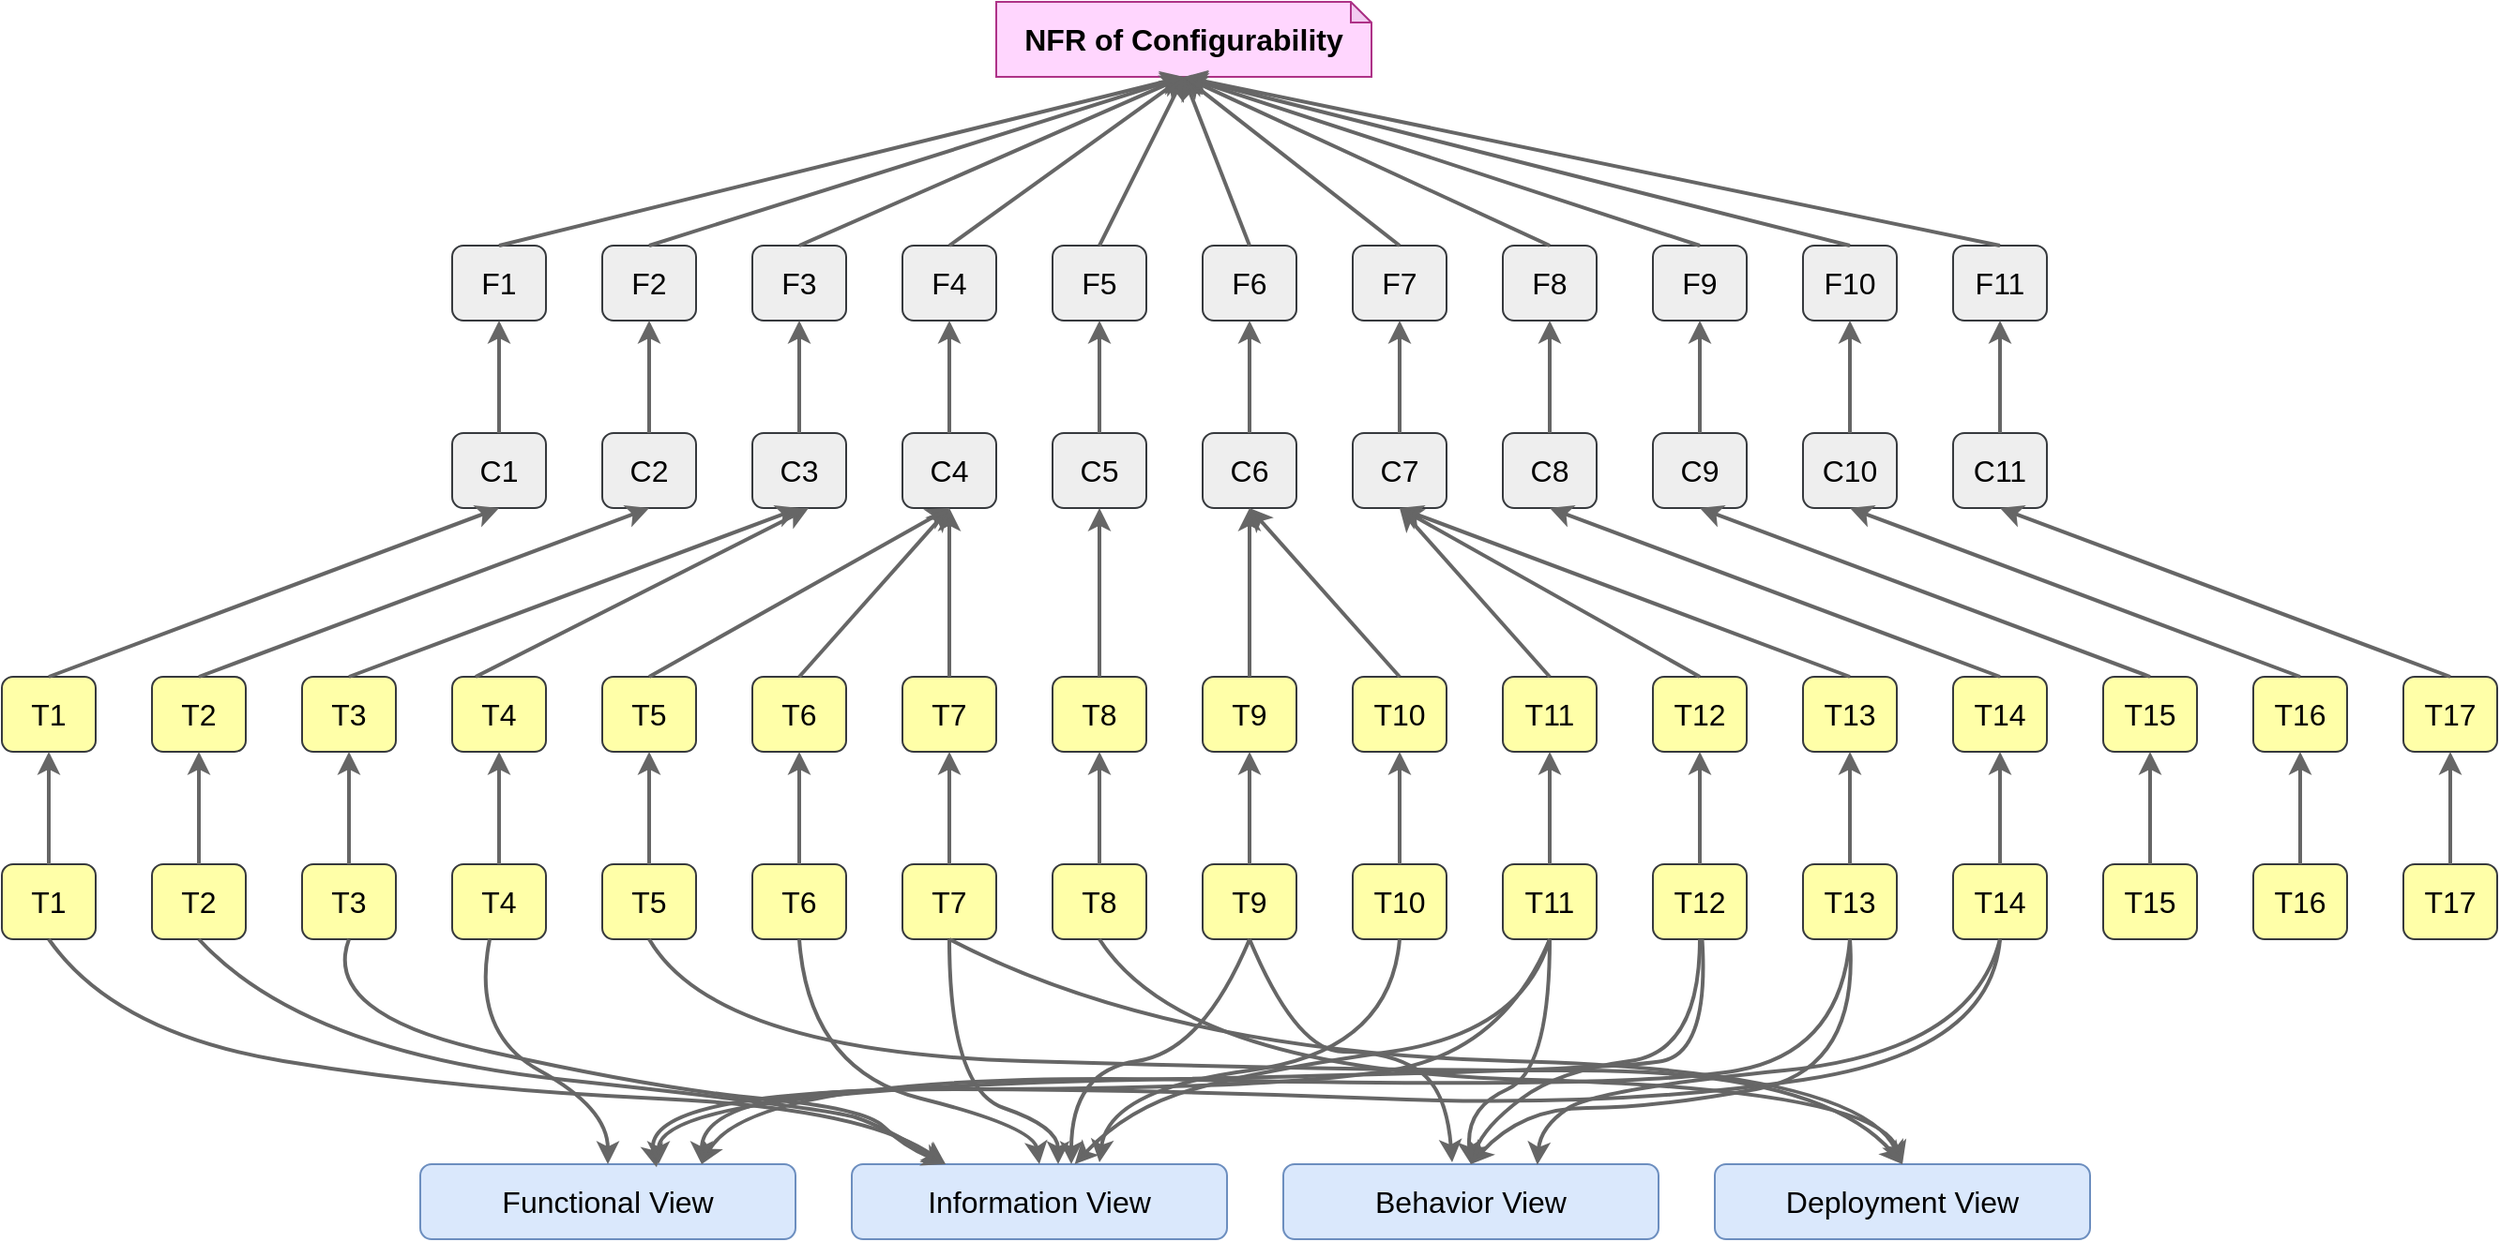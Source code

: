 <mxfile version="21.2.3" type="github">
  <diagram name="페이지-1" id="qCDUbg22PX8j7UsJf7zN">
    <mxGraphModel dx="2515" dy="730" grid="1" gridSize="10" guides="1" tooltips="1" connect="1" arrows="1" fold="1" page="1" pageScale="1" pageWidth="827" pageHeight="1169" math="0" shadow="0">
      <root>
        <mxCell id="0" />
        <mxCell id="1" parent="0" />
        <mxCell id="PgONTNGa4zTvGpCb7QzQ-1" value="&lt;b style=&quot;font-size: 16px;&quot;&gt;NFR of Configurability&lt;/b&gt;" style="shape=note;whiteSpace=wrap;html=1;backgroundOutline=1;darkOpacity=0.05;size=11;fontSize=16;fillColor=#ffd6fe;strokeColor=#ae3287;" vertex="1" parent="1">
          <mxGeometry x="210" y="170" width="200" height="40" as="geometry" />
        </mxCell>
        <mxCell id="PgONTNGa4zTvGpCb7QzQ-2" value="&lt;font style=&quot;font-size: 16px;&quot;&gt;F1&lt;/font&gt;" style="rounded=1;whiteSpace=wrap;html=1;fillColor=#eeeeee;strokeColor=#36393d;" vertex="1" parent="1">
          <mxGeometry x="-80" y="300" width="50" height="40" as="geometry" />
        </mxCell>
        <mxCell id="PgONTNGa4zTvGpCb7QzQ-3" value="&lt;font style=&quot;font-size: 16px;&quot;&gt;F2&lt;/font&gt;" style="rounded=1;whiteSpace=wrap;html=1;fillColor=#eeeeee;strokeColor=#36393d;" vertex="1" parent="1">
          <mxGeometry y="300" width="50" height="40" as="geometry" />
        </mxCell>
        <mxCell id="PgONTNGa4zTvGpCb7QzQ-4" value="&lt;font style=&quot;font-size: 16px;&quot;&gt;F3&lt;/font&gt;" style="rounded=1;whiteSpace=wrap;html=1;fillColor=#eeeeee;strokeColor=#36393d;" vertex="1" parent="1">
          <mxGeometry x="80" y="300" width="50" height="40" as="geometry" />
        </mxCell>
        <mxCell id="PgONTNGa4zTvGpCb7QzQ-5" value="&lt;font style=&quot;font-size: 16px;&quot;&gt;F4&lt;/font&gt;" style="rounded=1;whiteSpace=wrap;html=1;fillColor=#eeeeee;strokeColor=#36393d;" vertex="1" parent="1">
          <mxGeometry x="160" y="300" width="50" height="40" as="geometry" />
        </mxCell>
        <mxCell id="PgONTNGa4zTvGpCb7QzQ-6" value="&lt;font style=&quot;font-size: 16px;&quot;&gt;F5&lt;/font&gt;" style="rounded=1;whiteSpace=wrap;html=1;fillColor=#eeeeee;strokeColor=#36393d;" vertex="1" parent="1">
          <mxGeometry x="240" y="300" width="50" height="40" as="geometry" />
        </mxCell>
        <mxCell id="PgONTNGa4zTvGpCb7QzQ-7" value="&lt;font style=&quot;font-size: 16px;&quot;&gt;F6&lt;/font&gt;" style="rounded=1;whiteSpace=wrap;html=1;fillColor=#eeeeee;strokeColor=#36393d;" vertex="1" parent="1">
          <mxGeometry x="320" y="300" width="50" height="40" as="geometry" />
        </mxCell>
        <mxCell id="PgONTNGa4zTvGpCb7QzQ-8" value="&lt;font style=&quot;font-size: 16px;&quot;&gt;F7&lt;/font&gt;" style="rounded=1;whiteSpace=wrap;html=1;fillColor=#eeeeee;strokeColor=#36393d;" vertex="1" parent="1">
          <mxGeometry x="400" y="300" width="50" height="40" as="geometry" />
        </mxCell>
        <mxCell id="PgONTNGa4zTvGpCb7QzQ-9" value="&lt;font style=&quot;font-size: 16px;&quot;&gt;F8&lt;/font&gt;" style="rounded=1;whiteSpace=wrap;html=1;fillColor=#eeeeee;strokeColor=#36393d;" vertex="1" parent="1">
          <mxGeometry x="480" y="300" width="50" height="40" as="geometry" />
        </mxCell>
        <mxCell id="PgONTNGa4zTvGpCb7QzQ-10" value="&lt;font style=&quot;font-size: 16px;&quot;&gt;F9&lt;/font&gt;" style="rounded=1;whiteSpace=wrap;html=1;fillColor=#eeeeee;strokeColor=#36393d;" vertex="1" parent="1">
          <mxGeometry x="560" y="300" width="50" height="40" as="geometry" />
        </mxCell>
        <mxCell id="PgONTNGa4zTvGpCb7QzQ-11" value="&lt;font style=&quot;font-size: 16px;&quot;&gt;F10&lt;/font&gt;" style="rounded=1;whiteSpace=wrap;html=1;fillColor=#eeeeee;strokeColor=#36393d;" vertex="1" parent="1">
          <mxGeometry x="640" y="300" width="50" height="40" as="geometry" />
        </mxCell>
        <mxCell id="PgONTNGa4zTvGpCb7QzQ-12" value="&lt;font style=&quot;font-size: 16px;&quot;&gt;F11&lt;/font&gt;" style="rounded=1;whiteSpace=wrap;html=1;fillColor=#eeeeee;strokeColor=#36393d;" vertex="1" parent="1">
          <mxGeometry x="720" y="300" width="50" height="40" as="geometry" />
        </mxCell>
        <mxCell id="PgONTNGa4zTvGpCb7QzQ-13" value="&lt;font style=&quot;font-size: 16px;&quot;&gt;C1&lt;/font&gt;" style="rounded=1;whiteSpace=wrap;html=1;fillColor=#eeeeee;strokeColor=#36393d;" vertex="1" parent="1">
          <mxGeometry x="-80" y="400" width="50" height="40" as="geometry" />
        </mxCell>
        <mxCell id="PgONTNGa4zTvGpCb7QzQ-14" value="&lt;font style=&quot;font-size: 16px;&quot;&gt;C2&lt;/font&gt;" style="rounded=1;whiteSpace=wrap;html=1;fillColor=#eeeeee;strokeColor=#36393d;" vertex="1" parent="1">
          <mxGeometry y="400" width="50" height="40" as="geometry" />
        </mxCell>
        <mxCell id="PgONTNGa4zTvGpCb7QzQ-15" value="&lt;font style=&quot;font-size: 16px;&quot;&gt;C3&lt;/font&gt;" style="rounded=1;whiteSpace=wrap;html=1;fillColor=#eeeeee;strokeColor=#36393d;" vertex="1" parent="1">
          <mxGeometry x="80" y="400" width="50" height="40" as="geometry" />
        </mxCell>
        <mxCell id="PgONTNGa4zTvGpCb7QzQ-16" value="&lt;font style=&quot;font-size: 16px;&quot;&gt;C4&lt;/font&gt;" style="rounded=1;whiteSpace=wrap;html=1;fillColor=#eeeeee;strokeColor=#36393d;" vertex="1" parent="1">
          <mxGeometry x="160" y="400" width="50" height="40" as="geometry" />
        </mxCell>
        <mxCell id="PgONTNGa4zTvGpCb7QzQ-17" value="&lt;font style=&quot;font-size: 16px;&quot;&gt;C5&lt;/font&gt;" style="rounded=1;whiteSpace=wrap;html=1;fillColor=#eeeeee;strokeColor=#36393d;" vertex="1" parent="1">
          <mxGeometry x="240" y="400" width="50" height="40" as="geometry" />
        </mxCell>
        <mxCell id="PgONTNGa4zTvGpCb7QzQ-18" value="&lt;font style=&quot;font-size: 16px;&quot;&gt;C6&lt;/font&gt;" style="rounded=1;whiteSpace=wrap;html=1;fillColor=#eeeeee;strokeColor=#36393d;" vertex="1" parent="1">
          <mxGeometry x="320" y="400" width="50" height="40" as="geometry" />
        </mxCell>
        <mxCell id="PgONTNGa4zTvGpCb7QzQ-19" value="&lt;font style=&quot;font-size: 16px;&quot;&gt;C7&lt;/font&gt;" style="rounded=1;whiteSpace=wrap;html=1;fillColor=#eeeeee;strokeColor=#36393d;" vertex="1" parent="1">
          <mxGeometry x="400" y="400" width="50" height="40" as="geometry" />
        </mxCell>
        <mxCell id="PgONTNGa4zTvGpCb7QzQ-20" value="&lt;font style=&quot;font-size: 16px;&quot;&gt;C8&lt;/font&gt;" style="rounded=1;whiteSpace=wrap;html=1;fillColor=#eeeeee;strokeColor=#36393d;" vertex="1" parent="1">
          <mxGeometry x="480" y="400" width="50" height="40" as="geometry" />
        </mxCell>
        <mxCell id="PgONTNGa4zTvGpCb7QzQ-21" value="&lt;font style=&quot;font-size: 16px;&quot;&gt;C9&lt;/font&gt;" style="rounded=1;whiteSpace=wrap;html=1;fillColor=#eeeeee;strokeColor=#36393d;" vertex="1" parent="1">
          <mxGeometry x="560" y="400" width="50" height="40" as="geometry" />
        </mxCell>
        <mxCell id="PgONTNGa4zTvGpCb7QzQ-22" value="&lt;font style=&quot;font-size: 16px;&quot;&gt;C10&lt;/font&gt;" style="rounded=1;whiteSpace=wrap;html=1;fillColor=#eeeeee;strokeColor=#36393d;" vertex="1" parent="1">
          <mxGeometry x="640" y="400" width="50" height="40" as="geometry" />
        </mxCell>
        <mxCell id="PgONTNGa4zTvGpCb7QzQ-23" value="&lt;font style=&quot;font-size: 16px;&quot;&gt;C11&lt;/font&gt;" style="rounded=1;whiteSpace=wrap;html=1;fillColor=#eeeeee;strokeColor=#36393d;" vertex="1" parent="1">
          <mxGeometry x="720" y="400" width="50" height="40" as="geometry" />
        </mxCell>
        <mxCell id="PgONTNGa4zTvGpCb7QzQ-24" value="&lt;font style=&quot;font-size: 16px;&quot;&gt;T1&lt;/font&gt;" style="rounded=1;whiteSpace=wrap;html=1;fillColor=#ffffa8;strokeColor=#36393d;" vertex="1" parent="1">
          <mxGeometry x="-320" y="530" width="50" height="40" as="geometry" />
        </mxCell>
        <mxCell id="PgONTNGa4zTvGpCb7QzQ-25" value="&lt;font style=&quot;font-size: 16px;&quot;&gt;T2&lt;/font&gt;" style="rounded=1;whiteSpace=wrap;html=1;fillColor=#ffffa8;strokeColor=#36393d;" vertex="1" parent="1">
          <mxGeometry x="-240" y="530" width="50" height="40" as="geometry" />
        </mxCell>
        <mxCell id="PgONTNGa4zTvGpCb7QzQ-26" value="&lt;font style=&quot;font-size: 16px;&quot;&gt;T3&lt;/font&gt;" style="rounded=1;whiteSpace=wrap;html=1;fillColor=#ffffa8;strokeColor=#36393d;" vertex="1" parent="1">
          <mxGeometry x="-160" y="530" width="50" height="40" as="geometry" />
        </mxCell>
        <mxCell id="PgONTNGa4zTvGpCb7QzQ-27" value="&lt;font style=&quot;font-size: 16px;&quot;&gt;T4&lt;/font&gt;" style="rounded=1;whiteSpace=wrap;html=1;fillColor=#ffffa8;strokeColor=#36393d;" vertex="1" parent="1">
          <mxGeometry x="-80" y="530" width="50" height="40" as="geometry" />
        </mxCell>
        <mxCell id="PgONTNGa4zTvGpCb7QzQ-28" value="&lt;font style=&quot;font-size: 16px;&quot;&gt;T5&lt;/font&gt;" style="rounded=1;whiteSpace=wrap;html=1;fillColor=#ffffa8;strokeColor=#36393d;" vertex="1" parent="1">
          <mxGeometry y="530" width="50" height="40" as="geometry" />
        </mxCell>
        <mxCell id="PgONTNGa4zTvGpCb7QzQ-29" value="&lt;font style=&quot;font-size: 16px;&quot;&gt;T6&lt;/font&gt;" style="rounded=1;whiteSpace=wrap;html=1;fillColor=#ffffa8;strokeColor=#36393d;" vertex="1" parent="1">
          <mxGeometry x="80" y="530" width="50" height="40" as="geometry" />
        </mxCell>
        <mxCell id="PgONTNGa4zTvGpCb7QzQ-30" value="&lt;font style=&quot;font-size: 16px;&quot;&gt;T7&lt;/font&gt;" style="rounded=1;whiteSpace=wrap;html=1;fillColor=#ffffa8;strokeColor=#36393d;" vertex="1" parent="1">
          <mxGeometry x="160" y="530" width="50" height="40" as="geometry" />
        </mxCell>
        <mxCell id="PgONTNGa4zTvGpCb7QzQ-31" value="&lt;font style=&quot;font-size: 16px;&quot;&gt;T8&lt;/font&gt;" style="rounded=1;whiteSpace=wrap;html=1;fillColor=#ffffa8;strokeColor=#36393d;" vertex="1" parent="1">
          <mxGeometry x="240" y="530" width="50" height="40" as="geometry" />
        </mxCell>
        <mxCell id="PgONTNGa4zTvGpCb7QzQ-32" value="&lt;font style=&quot;font-size: 16px;&quot;&gt;T9&lt;/font&gt;" style="rounded=1;whiteSpace=wrap;html=1;fillColor=#ffffa8;strokeColor=#36393d;" vertex="1" parent="1">
          <mxGeometry x="320" y="530" width="50" height="40" as="geometry" />
        </mxCell>
        <mxCell id="PgONTNGa4zTvGpCb7QzQ-33" value="&lt;font style=&quot;font-size: 16px;&quot;&gt;T10&lt;/font&gt;" style="rounded=1;whiteSpace=wrap;html=1;fillColor=#ffffa8;strokeColor=#36393d;" vertex="1" parent="1">
          <mxGeometry x="400" y="530" width="50" height="40" as="geometry" />
        </mxCell>
        <mxCell id="PgONTNGa4zTvGpCb7QzQ-34" value="&lt;font style=&quot;font-size: 16px;&quot;&gt;T11&lt;/font&gt;" style="rounded=1;whiteSpace=wrap;html=1;fillColor=#ffffa8;strokeColor=#36393d;" vertex="1" parent="1">
          <mxGeometry x="480" y="530" width="50" height="40" as="geometry" />
        </mxCell>
        <mxCell id="PgONTNGa4zTvGpCb7QzQ-46" value="&lt;font style=&quot;font-size: 16px;&quot;&gt;T12&lt;/font&gt;" style="rounded=1;whiteSpace=wrap;html=1;fillColor=#ffffa8;strokeColor=#36393d;" vertex="1" parent="1">
          <mxGeometry x="560" y="530" width="50" height="40" as="geometry" />
        </mxCell>
        <mxCell id="PgONTNGa4zTvGpCb7QzQ-47" value="&lt;font style=&quot;font-size: 16px;&quot;&gt;T13&lt;/font&gt;" style="rounded=1;whiteSpace=wrap;html=1;fillColor=#ffffa8;strokeColor=#36393d;" vertex="1" parent="1">
          <mxGeometry x="640" y="530" width="50" height="40" as="geometry" />
        </mxCell>
        <mxCell id="PgONTNGa4zTvGpCb7QzQ-48" value="&lt;font style=&quot;font-size: 16px;&quot;&gt;T14&lt;/font&gt;" style="rounded=1;whiteSpace=wrap;html=1;fillColor=#ffffa8;strokeColor=#36393d;" vertex="1" parent="1">
          <mxGeometry x="720" y="530" width="50" height="40" as="geometry" />
        </mxCell>
        <mxCell id="PgONTNGa4zTvGpCb7QzQ-49" value="&lt;font style=&quot;font-size: 16px;&quot;&gt;T15&lt;/font&gt;" style="rounded=1;whiteSpace=wrap;html=1;fillColor=#ffffa8;strokeColor=#36393d;" vertex="1" parent="1">
          <mxGeometry x="800" y="530" width="50" height="40" as="geometry" />
        </mxCell>
        <mxCell id="PgONTNGa4zTvGpCb7QzQ-50" value="&lt;font style=&quot;font-size: 16px;&quot;&gt;T16&lt;/font&gt;" style="rounded=1;whiteSpace=wrap;html=1;fillColor=#ffffa8;strokeColor=#36393d;" vertex="1" parent="1">
          <mxGeometry x="880" y="530" width="50" height="40" as="geometry" />
        </mxCell>
        <mxCell id="PgONTNGa4zTvGpCb7QzQ-51" value="&lt;font style=&quot;font-size: 16px;&quot;&gt;T17&lt;/font&gt;" style="rounded=1;whiteSpace=wrap;html=1;fillColor=#ffffa8;strokeColor=#36393d;" vertex="1" parent="1">
          <mxGeometry x="960" y="530" width="50" height="40" as="geometry" />
        </mxCell>
        <mxCell id="PgONTNGa4zTvGpCb7QzQ-52" value="&lt;font style=&quot;font-size: 16px;&quot;&gt;T1&lt;/font&gt;" style="rounded=1;whiteSpace=wrap;html=1;fillColor=#ffffa8;strokeColor=#36393d;" vertex="1" parent="1">
          <mxGeometry x="-320" y="630" width="50" height="40" as="geometry" />
        </mxCell>
        <mxCell id="PgONTNGa4zTvGpCb7QzQ-53" value="&lt;font style=&quot;font-size: 16px;&quot;&gt;T2&lt;/font&gt;" style="rounded=1;whiteSpace=wrap;html=1;fillColor=#ffffa8;strokeColor=#36393d;" vertex="1" parent="1">
          <mxGeometry x="-240" y="630" width="50" height="40" as="geometry" />
        </mxCell>
        <mxCell id="PgONTNGa4zTvGpCb7QzQ-54" value="&lt;font style=&quot;font-size: 16px;&quot;&gt;T3&lt;/font&gt;" style="rounded=1;whiteSpace=wrap;html=1;fillColor=#ffffa8;strokeColor=#36393d;" vertex="1" parent="1">
          <mxGeometry x="-160" y="630" width="50" height="40" as="geometry" />
        </mxCell>
        <mxCell id="PgONTNGa4zTvGpCb7QzQ-55" value="&lt;font style=&quot;font-size: 16px;&quot;&gt;T4&lt;/font&gt;" style="rounded=1;whiteSpace=wrap;html=1;fillColor=#ffffa8;strokeColor=#36393d;" vertex="1" parent="1">
          <mxGeometry x="-80" y="630" width="50" height="40" as="geometry" />
        </mxCell>
        <mxCell id="PgONTNGa4zTvGpCb7QzQ-56" value="&lt;font style=&quot;font-size: 16px;&quot;&gt;T5&lt;/font&gt;" style="rounded=1;whiteSpace=wrap;html=1;fillColor=#ffffa8;strokeColor=#36393d;" vertex="1" parent="1">
          <mxGeometry y="630" width="50" height="40" as="geometry" />
        </mxCell>
        <mxCell id="PgONTNGa4zTvGpCb7QzQ-57" value="&lt;font style=&quot;font-size: 16px;&quot;&gt;T6&lt;/font&gt;" style="rounded=1;whiteSpace=wrap;html=1;fillColor=#ffffa8;strokeColor=#36393d;" vertex="1" parent="1">
          <mxGeometry x="80" y="630" width="50" height="40" as="geometry" />
        </mxCell>
        <mxCell id="PgONTNGa4zTvGpCb7QzQ-58" value="&lt;font style=&quot;font-size: 16px;&quot;&gt;T7&lt;/font&gt;" style="rounded=1;whiteSpace=wrap;html=1;fillColor=#ffffa8;strokeColor=#36393d;" vertex="1" parent="1">
          <mxGeometry x="160" y="630" width="50" height="40" as="geometry" />
        </mxCell>
        <mxCell id="PgONTNGa4zTvGpCb7QzQ-59" value="&lt;font style=&quot;font-size: 16px;&quot;&gt;T8&lt;/font&gt;" style="rounded=1;whiteSpace=wrap;html=1;fillColor=#ffffa8;strokeColor=#36393d;" vertex="1" parent="1">
          <mxGeometry x="240" y="630" width="50" height="40" as="geometry" />
        </mxCell>
        <mxCell id="PgONTNGa4zTvGpCb7QzQ-60" value="&lt;font style=&quot;font-size: 16px;&quot;&gt;T9&lt;/font&gt;" style="rounded=1;whiteSpace=wrap;html=1;fillColor=#ffffa8;strokeColor=#36393d;" vertex="1" parent="1">
          <mxGeometry x="320" y="630" width="50" height="40" as="geometry" />
        </mxCell>
        <mxCell id="PgONTNGa4zTvGpCb7QzQ-61" value="&lt;font style=&quot;font-size: 16px;&quot;&gt;T10&lt;/font&gt;" style="rounded=1;whiteSpace=wrap;html=1;fillColor=#ffffa8;strokeColor=#36393d;" vertex="1" parent="1">
          <mxGeometry x="400" y="630" width="50" height="40" as="geometry" />
        </mxCell>
        <mxCell id="PgONTNGa4zTvGpCb7QzQ-62" value="&lt;font style=&quot;font-size: 16px;&quot;&gt;T11&lt;/font&gt;" style="rounded=1;whiteSpace=wrap;html=1;fillColor=#ffffa8;strokeColor=#36393d;" vertex="1" parent="1">
          <mxGeometry x="480" y="630" width="50" height="40" as="geometry" />
        </mxCell>
        <mxCell id="PgONTNGa4zTvGpCb7QzQ-63" value="&lt;font style=&quot;font-size: 16px;&quot;&gt;T12&lt;/font&gt;" style="rounded=1;whiteSpace=wrap;html=1;fillColor=#ffffa8;strokeColor=#36393d;" vertex="1" parent="1">
          <mxGeometry x="560" y="630" width="50" height="40" as="geometry" />
        </mxCell>
        <mxCell id="PgONTNGa4zTvGpCb7QzQ-64" value="&lt;font style=&quot;font-size: 16px;&quot;&gt;T13&lt;/font&gt;" style="rounded=1;whiteSpace=wrap;html=1;fillColor=#ffffa8;strokeColor=#36393d;" vertex="1" parent="1">
          <mxGeometry x="640" y="630" width="50" height="40" as="geometry" />
        </mxCell>
        <mxCell id="PgONTNGa4zTvGpCb7QzQ-65" value="&lt;font style=&quot;font-size: 16px;&quot;&gt;T14&lt;/font&gt;" style="rounded=1;whiteSpace=wrap;html=1;fillColor=#ffffa8;strokeColor=#36393d;" vertex="1" parent="1">
          <mxGeometry x="720" y="630" width="50" height="40" as="geometry" />
        </mxCell>
        <mxCell id="PgONTNGa4zTvGpCb7QzQ-66" value="&lt;font style=&quot;font-size: 16px;&quot;&gt;T15&lt;/font&gt;" style="rounded=1;whiteSpace=wrap;html=1;fillColor=#ffffa8;strokeColor=#36393d;" vertex="1" parent="1">
          <mxGeometry x="800" y="630" width="50" height="40" as="geometry" />
        </mxCell>
        <mxCell id="PgONTNGa4zTvGpCb7QzQ-67" value="&lt;font style=&quot;font-size: 16px;&quot;&gt;T16&lt;/font&gt;" style="rounded=1;whiteSpace=wrap;html=1;fillColor=#ffffa8;strokeColor=#36393d;" vertex="1" parent="1">
          <mxGeometry x="880" y="630" width="50" height="40" as="geometry" />
        </mxCell>
        <mxCell id="PgONTNGa4zTvGpCb7QzQ-68" value="&lt;font style=&quot;font-size: 16px;&quot;&gt;T17&lt;/font&gt;" style="rounded=1;whiteSpace=wrap;html=1;fillColor=#ffffa8;strokeColor=#36393d;" vertex="1" parent="1">
          <mxGeometry x="960" y="630" width="50" height="40" as="geometry" />
        </mxCell>
        <mxCell id="PgONTNGa4zTvGpCb7QzQ-69" value="&lt;span style=&quot;font-size: 16px;&quot;&gt;Functional View&lt;/span&gt;" style="rounded=1;whiteSpace=wrap;html=1;fillColor=#dae8fc;strokeColor=#6c8ebf;" vertex="1" parent="1">
          <mxGeometry x="-97" y="790" width="200" height="40" as="geometry" />
        </mxCell>
        <mxCell id="PgONTNGa4zTvGpCb7QzQ-70" value="&lt;span style=&quot;font-size: 16px;&quot;&gt;Information View&lt;/span&gt;" style="rounded=1;whiteSpace=wrap;html=1;fillColor=#dae8fc;strokeColor=#6c8ebf;" vertex="1" parent="1">
          <mxGeometry x="133" y="790" width="200" height="40" as="geometry" />
        </mxCell>
        <mxCell id="PgONTNGa4zTvGpCb7QzQ-71" value="&lt;span style=&quot;font-size: 16px;&quot;&gt;Behavior View&lt;/span&gt;" style="rounded=1;whiteSpace=wrap;html=1;fillColor=#dae8fc;strokeColor=#6c8ebf;" vertex="1" parent="1">
          <mxGeometry x="363" y="790" width="200" height="40" as="geometry" />
        </mxCell>
        <mxCell id="PgONTNGa4zTvGpCb7QzQ-72" value="&lt;span style=&quot;font-size: 16px;&quot;&gt;Deployment View&lt;/span&gt;" style="rounded=1;whiteSpace=wrap;html=1;fillColor=#dae8fc;strokeColor=#6c8ebf;" vertex="1" parent="1">
          <mxGeometry x="593" y="790" width="200" height="40" as="geometry" />
        </mxCell>
        <mxCell id="PgONTNGa4zTvGpCb7QzQ-74" value="" style="curved=1;endArrow=classic;html=1;rounded=0;exitX=0.5;exitY=1;exitDx=0;exitDy=0;entryX=0.25;entryY=0;entryDx=0;entryDy=0;fillColor=#f5f5f5;strokeColor=#666666;strokeWidth=2;" edge="1" parent="1" source="PgONTNGa4zTvGpCb7QzQ-52" target="PgONTNGa4zTvGpCb7QzQ-70">
          <mxGeometry width="50" height="50" relative="1" as="geometry">
            <mxPoint x="340" y="570" as="sourcePoint" />
            <mxPoint x="390" y="520" as="targetPoint" />
            <Array as="points">
              <mxPoint x="-260" y="720" />
              <mxPoint x="-80" y="750" />
              <mxPoint x="140" y="760" />
            </Array>
          </mxGeometry>
        </mxCell>
        <mxCell id="PgONTNGa4zTvGpCb7QzQ-75" value="" style="endArrow=classic;html=1;rounded=0;fillColor=#f5f5f5;strokeColor=#666666;strokeWidth=2;entryX=0.5;entryY=1;entryDx=0;entryDy=0;entryPerimeter=0;exitX=0.5;exitY=0;exitDx=0;exitDy=0;" edge="1" parent="1" source="PgONTNGa4zTvGpCb7QzQ-2" target="PgONTNGa4zTvGpCb7QzQ-1">
          <mxGeometry width="50" height="50" relative="1" as="geometry">
            <mxPoint x="340" y="570" as="sourcePoint" />
            <mxPoint x="390" y="520" as="targetPoint" />
          </mxGeometry>
        </mxCell>
        <mxCell id="PgONTNGa4zTvGpCb7QzQ-76" value="" style="endArrow=classic;html=1;rounded=0;fillColor=#f5f5f5;strokeColor=#666666;strokeWidth=2;exitX=0.5;exitY=0;exitDx=0;exitDy=0;entryX=0.5;entryY=1;entryDx=0;entryDy=0;entryPerimeter=0;" edge="1" parent="1" source="PgONTNGa4zTvGpCb7QzQ-3" target="PgONTNGa4zTvGpCb7QzQ-1">
          <mxGeometry width="50" height="50" relative="1" as="geometry">
            <mxPoint x="-45" y="310" as="sourcePoint" />
            <mxPoint x="300" y="210" as="targetPoint" />
          </mxGeometry>
        </mxCell>
        <mxCell id="PgONTNGa4zTvGpCb7QzQ-77" value="" style="endArrow=classic;html=1;rounded=0;fillColor=#f5f5f5;strokeColor=#666666;strokeWidth=2;exitX=0.5;exitY=0;exitDx=0;exitDy=0;entryX=0.5;entryY=1;entryDx=0;entryDy=0;entryPerimeter=0;" edge="1" parent="1" source="PgONTNGa4zTvGpCb7QzQ-4" target="PgONTNGa4zTvGpCb7QzQ-1">
          <mxGeometry width="50" height="50" relative="1" as="geometry">
            <mxPoint x="35" y="310" as="sourcePoint" />
            <mxPoint x="300" y="210" as="targetPoint" />
          </mxGeometry>
        </mxCell>
        <mxCell id="PgONTNGa4zTvGpCb7QzQ-78" value="" style="endArrow=classic;html=1;rounded=0;fillColor=#f5f5f5;strokeColor=#666666;strokeWidth=2;exitX=0.5;exitY=0;exitDx=0;exitDy=0;entryX=0.5;entryY=1;entryDx=0;entryDy=0;entryPerimeter=0;" edge="1" parent="1" source="PgONTNGa4zTvGpCb7QzQ-5" target="PgONTNGa4zTvGpCb7QzQ-1">
          <mxGeometry width="50" height="50" relative="1" as="geometry">
            <mxPoint x="115" y="310" as="sourcePoint" />
            <mxPoint x="300" y="210" as="targetPoint" />
          </mxGeometry>
        </mxCell>
        <mxCell id="PgONTNGa4zTvGpCb7QzQ-79" value="" style="endArrow=classic;html=1;rounded=0;fillColor=#f5f5f5;strokeColor=#666666;strokeWidth=2;exitX=0.5;exitY=0;exitDx=0;exitDy=0;entryX=0.5;entryY=1;entryDx=0;entryDy=0;entryPerimeter=0;" edge="1" parent="1" source="PgONTNGa4zTvGpCb7QzQ-6" target="PgONTNGa4zTvGpCb7QzQ-1">
          <mxGeometry width="50" height="50" relative="1" as="geometry">
            <mxPoint x="195" y="310" as="sourcePoint" />
            <mxPoint x="320" y="220" as="targetPoint" />
          </mxGeometry>
        </mxCell>
        <mxCell id="PgONTNGa4zTvGpCb7QzQ-81" value="" style="endArrow=classic;html=1;rounded=0;fillColor=#f5f5f5;strokeColor=#666666;strokeWidth=2;exitX=0.5;exitY=0;exitDx=0;exitDy=0;entryX=0.5;entryY=1;entryDx=0;entryDy=0;entryPerimeter=0;" edge="1" parent="1" source="PgONTNGa4zTvGpCb7QzQ-7" target="PgONTNGa4zTvGpCb7QzQ-1">
          <mxGeometry width="50" height="50" relative="1" as="geometry">
            <mxPoint x="275" y="310" as="sourcePoint" />
            <mxPoint x="320" y="220" as="targetPoint" />
          </mxGeometry>
        </mxCell>
        <mxCell id="PgONTNGa4zTvGpCb7QzQ-82" value="" style="endArrow=classic;html=1;rounded=0;fillColor=#f5f5f5;strokeColor=#666666;strokeWidth=2;exitX=0.5;exitY=0;exitDx=0;exitDy=0;entryX=0.5;entryY=1;entryDx=0;entryDy=0;entryPerimeter=0;" edge="1" parent="1" source="PgONTNGa4zTvGpCb7QzQ-8" target="PgONTNGa4zTvGpCb7QzQ-1">
          <mxGeometry width="50" height="50" relative="1" as="geometry">
            <mxPoint x="355" y="310" as="sourcePoint" />
            <mxPoint x="320" y="220" as="targetPoint" />
          </mxGeometry>
        </mxCell>
        <mxCell id="PgONTNGa4zTvGpCb7QzQ-83" value="" style="endArrow=classic;html=1;rounded=0;fillColor=#f5f5f5;strokeColor=#666666;strokeWidth=2;exitX=0.5;exitY=0;exitDx=0;exitDy=0;entryX=0.5;entryY=1;entryDx=0;entryDy=0;entryPerimeter=0;" edge="1" parent="1" source="PgONTNGa4zTvGpCb7QzQ-9" target="PgONTNGa4zTvGpCb7QzQ-1">
          <mxGeometry width="50" height="50" relative="1" as="geometry">
            <mxPoint x="435" y="310" as="sourcePoint" />
            <mxPoint x="320" y="220" as="targetPoint" />
          </mxGeometry>
        </mxCell>
        <mxCell id="PgONTNGa4zTvGpCb7QzQ-84" value="" style="endArrow=classic;html=1;rounded=0;fillColor=#f5f5f5;strokeColor=#666666;strokeWidth=2;exitX=0.5;exitY=0;exitDx=0;exitDy=0;entryX=0.5;entryY=1;entryDx=0;entryDy=0;entryPerimeter=0;" edge="1" parent="1" source="PgONTNGa4zTvGpCb7QzQ-10" target="PgONTNGa4zTvGpCb7QzQ-1">
          <mxGeometry width="50" height="50" relative="1" as="geometry">
            <mxPoint x="515" y="310" as="sourcePoint" />
            <mxPoint x="320" y="220" as="targetPoint" />
          </mxGeometry>
        </mxCell>
        <mxCell id="PgONTNGa4zTvGpCb7QzQ-85" value="" style="endArrow=classic;html=1;rounded=0;fillColor=#f5f5f5;strokeColor=#666666;strokeWidth=2;exitX=0.5;exitY=0;exitDx=0;exitDy=0;entryX=0.5;entryY=1;entryDx=0;entryDy=0;entryPerimeter=0;" edge="1" parent="1" source="PgONTNGa4zTvGpCb7QzQ-11" target="PgONTNGa4zTvGpCb7QzQ-1">
          <mxGeometry width="50" height="50" relative="1" as="geometry">
            <mxPoint x="595" y="310" as="sourcePoint" />
            <mxPoint x="320" y="220" as="targetPoint" />
          </mxGeometry>
        </mxCell>
        <mxCell id="PgONTNGa4zTvGpCb7QzQ-86" value="" style="endArrow=classic;html=1;rounded=0;fillColor=#f5f5f5;strokeColor=#666666;strokeWidth=2;exitX=0.5;exitY=0;exitDx=0;exitDy=0;entryX=0.5;entryY=1;entryDx=0;entryDy=0;entryPerimeter=0;" edge="1" parent="1" source="PgONTNGa4zTvGpCb7QzQ-12" target="PgONTNGa4zTvGpCb7QzQ-1">
          <mxGeometry width="50" height="50" relative="1" as="geometry">
            <mxPoint x="675" y="310" as="sourcePoint" />
            <mxPoint x="320" y="220" as="targetPoint" />
          </mxGeometry>
        </mxCell>
        <mxCell id="PgONTNGa4zTvGpCb7QzQ-87" value="" style="endArrow=classic;html=1;rounded=0;fillColor=#f5f5f5;strokeColor=#666666;strokeWidth=2;exitX=0.5;exitY=0;exitDx=0;exitDy=0;entryX=0.5;entryY=1;entryDx=0;entryDy=0;" edge="1" parent="1" source="PgONTNGa4zTvGpCb7QzQ-23" target="PgONTNGa4zTvGpCb7QzQ-12">
          <mxGeometry width="50" height="50" relative="1" as="geometry">
            <mxPoint x="755" y="310" as="sourcePoint" />
            <mxPoint x="320" y="220" as="targetPoint" />
          </mxGeometry>
        </mxCell>
        <mxCell id="PgONTNGa4zTvGpCb7QzQ-88" value="" style="endArrow=classic;html=1;rounded=0;fillColor=#f5f5f5;strokeColor=#666666;strokeWidth=2;exitX=0.5;exitY=0;exitDx=0;exitDy=0;entryX=0.5;entryY=1;entryDx=0;entryDy=0;" edge="1" parent="1" source="PgONTNGa4zTvGpCb7QzQ-22" target="PgONTNGa4zTvGpCb7QzQ-11">
          <mxGeometry width="50" height="50" relative="1" as="geometry">
            <mxPoint x="755" y="410" as="sourcePoint" />
            <mxPoint x="755" y="350" as="targetPoint" />
          </mxGeometry>
        </mxCell>
        <mxCell id="PgONTNGa4zTvGpCb7QzQ-89" value="" style="endArrow=classic;html=1;rounded=0;fillColor=#f5f5f5;strokeColor=#666666;strokeWidth=2;exitX=0.5;exitY=0;exitDx=0;exitDy=0;entryX=0.5;entryY=1;entryDx=0;entryDy=0;" edge="1" parent="1" source="PgONTNGa4zTvGpCb7QzQ-21" target="PgONTNGa4zTvGpCb7QzQ-10">
          <mxGeometry width="50" height="50" relative="1" as="geometry">
            <mxPoint x="675" y="410" as="sourcePoint" />
            <mxPoint x="675" y="350" as="targetPoint" />
          </mxGeometry>
        </mxCell>
        <mxCell id="PgONTNGa4zTvGpCb7QzQ-90" value="" style="endArrow=classic;html=1;rounded=0;fillColor=#f5f5f5;strokeColor=#666666;strokeWidth=2;exitX=0.5;exitY=0;exitDx=0;exitDy=0;entryX=0.5;entryY=1;entryDx=0;entryDy=0;" edge="1" parent="1" source="PgONTNGa4zTvGpCb7QzQ-20" target="PgONTNGa4zTvGpCb7QzQ-9">
          <mxGeometry width="50" height="50" relative="1" as="geometry">
            <mxPoint x="595" y="410" as="sourcePoint" />
            <mxPoint x="595" y="350" as="targetPoint" />
          </mxGeometry>
        </mxCell>
        <mxCell id="PgONTNGa4zTvGpCb7QzQ-91" value="" style="endArrow=classic;html=1;rounded=0;fillColor=#f5f5f5;strokeColor=#666666;strokeWidth=2;exitX=0.5;exitY=0;exitDx=0;exitDy=0;entryX=0.5;entryY=1;entryDx=0;entryDy=0;" edge="1" parent="1" source="PgONTNGa4zTvGpCb7QzQ-19" target="PgONTNGa4zTvGpCb7QzQ-8">
          <mxGeometry width="50" height="50" relative="1" as="geometry">
            <mxPoint x="515" y="410" as="sourcePoint" />
            <mxPoint x="515" y="350" as="targetPoint" />
          </mxGeometry>
        </mxCell>
        <mxCell id="PgONTNGa4zTvGpCb7QzQ-92" value="" style="endArrow=classic;html=1;rounded=0;fillColor=#f5f5f5;strokeColor=#666666;strokeWidth=2;exitX=0.5;exitY=0;exitDx=0;exitDy=0;entryX=0.5;entryY=1;entryDx=0;entryDy=0;" edge="1" parent="1" source="PgONTNGa4zTvGpCb7QzQ-18" target="PgONTNGa4zTvGpCb7QzQ-7">
          <mxGeometry width="50" height="50" relative="1" as="geometry">
            <mxPoint x="435" y="410" as="sourcePoint" />
            <mxPoint x="435" y="350" as="targetPoint" />
          </mxGeometry>
        </mxCell>
        <mxCell id="PgONTNGa4zTvGpCb7QzQ-93" value="" style="endArrow=classic;html=1;rounded=0;fillColor=#f5f5f5;strokeColor=#666666;strokeWidth=2;exitX=0.5;exitY=0;exitDx=0;exitDy=0;entryX=0.5;entryY=1;entryDx=0;entryDy=0;" edge="1" parent="1" source="PgONTNGa4zTvGpCb7QzQ-17" target="PgONTNGa4zTvGpCb7QzQ-6">
          <mxGeometry width="50" height="50" relative="1" as="geometry">
            <mxPoint x="355" y="410" as="sourcePoint" />
            <mxPoint x="355" y="350" as="targetPoint" />
          </mxGeometry>
        </mxCell>
        <mxCell id="PgONTNGa4zTvGpCb7QzQ-94" value="" style="endArrow=classic;html=1;rounded=0;fillColor=#f5f5f5;strokeColor=#666666;strokeWidth=2;exitX=0.5;exitY=0;exitDx=0;exitDy=0;entryX=0.5;entryY=1;entryDx=0;entryDy=0;" edge="1" parent="1" source="PgONTNGa4zTvGpCb7QzQ-16" target="PgONTNGa4zTvGpCb7QzQ-5">
          <mxGeometry width="50" height="50" relative="1" as="geometry">
            <mxPoint x="275" y="410" as="sourcePoint" />
            <mxPoint x="275" y="350" as="targetPoint" />
          </mxGeometry>
        </mxCell>
        <mxCell id="PgONTNGa4zTvGpCb7QzQ-95" value="" style="endArrow=classic;html=1;rounded=0;fillColor=#f5f5f5;strokeColor=#666666;strokeWidth=2;exitX=0.5;exitY=0;exitDx=0;exitDy=0;entryX=0.5;entryY=1;entryDx=0;entryDy=0;" edge="1" parent="1" source="PgONTNGa4zTvGpCb7QzQ-15" target="PgONTNGa4zTvGpCb7QzQ-4">
          <mxGeometry width="50" height="50" relative="1" as="geometry">
            <mxPoint x="195" y="410" as="sourcePoint" />
            <mxPoint x="195" y="350" as="targetPoint" />
          </mxGeometry>
        </mxCell>
        <mxCell id="PgONTNGa4zTvGpCb7QzQ-96" value="" style="endArrow=classic;html=1;rounded=0;fillColor=#f5f5f5;strokeColor=#666666;strokeWidth=2;exitX=0.5;exitY=0;exitDx=0;exitDy=0;entryX=0.5;entryY=1;entryDx=0;entryDy=0;" edge="1" parent="1" source="PgONTNGa4zTvGpCb7QzQ-14" target="PgONTNGa4zTvGpCb7QzQ-3">
          <mxGeometry width="50" height="50" relative="1" as="geometry">
            <mxPoint x="115" y="410" as="sourcePoint" />
            <mxPoint x="115" y="350" as="targetPoint" />
          </mxGeometry>
        </mxCell>
        <mxCell id="PgONTNGa4zTvGpCb7QzQ-97" value="" style="endArrow=classic;html=1;rounded=0;fillColor=#f5f5f5;strokeColor=#666666;strokeWidth=2;exitX=0.5;exitY=0;exitDx=0;exitDy=0;entryX=0.5;entryY=1;entryDx=0;entryDy=0;" edge="1" parent="1" source="PgONTNGa4zTvGpCb7QzQ-13" target="PgONTNGa4zTvGpCb7QzQ-2">
          <mxGeometry width="50" height="50" relative="1" as="geometry">
            <mxPoint x="35" y="410" as="sourcePoint" />
            <mxPoint x="35" y="350" as="targetPoint" />
          </mxGeometry>
        </mxCell>
        <mxCell id="PgONTNGa4zTvGpCb7QzQ-98" value="" style="endArrow=classic;html=1;rounded=0;fillColor=#f5f5f5;strokeColor=#666666;strokeWidth=2;exitX=0.5;exitY=0;exitDx=0;exitDy=0;entryX=0.5;entryY=1;entryDx=0;entryDy=0;" edge="1" parent="1" source="PgONTNGa4zTvGpCb7QzQ-24" target="PgONTNGa4zTvGpCb7QzQ-13">
          <mxGeometry width="50" height="50" relative="1" as="geometry">
            <mxPoint x="-45" y="410" as="sourcePoint" />
            <mxPoint x="-45" y="350" as="targetPoint" />
          </mxGeometry>
        </mxCell>
        <mxCell id="PgONTNGa4zTvGpCb7QzQ-99" value="" style="endArrow=classic;html=1;rounded=0;fillColor=#f5f5f5;strokeColor=#666666;strokeWidth=2;exitX=0.5;exitY=0;exitDx=0;exitDy=0;entryX=0.5;entryY=1;entryDx=0;entryDy=0;" edge="1" parent="1" source="PgONTNGa4zTvGpCb7QzQ-25" target="PgONTNGa4zTvGpCb7QzQ-14">
          <mxGeometry width="50" height="50" relative="1" as="geometry">
            <mxPoint x="-285" y="540" as="sourcePoint" />
            <mxPoint x="-45" y="450" as="targetPoint" />
          </mxGeometry>
        </mxCell>
        <mxCell id="PgONTNGa4zTvGpCb7QzQ-100" value="" style="endArrow=classic;html=1;rounded=0;fillColor=#f5f5f5;strokeColor=#666666;strokeWidth=2;exitX=0.5;exitY=0;exitDx=0;exitDy=0;entryX=0.5;entryY=1;entryDx=0;entryDy=0;" edge="1" parent="1" source="PgONTNGa4zTvGpCb7QzQ-26" target="PgONTNGa4zTvGpCb7QzQ-15">
          <mxGeometry width="50" height="50" relative="1" as="geometry">
            <mxPoint x="-205" y="540" as="sourcePoint" />
            <mxPoint x="35" y="450" as="targetPoint" />
          </mxGeometry>
        </mxCell>
        <mxCell id="PgONTNGa4zTvGpCb7QzQ-101" value="" style="endArrow=classic;html=1;rounded=0;fillColor=#f5f5f5;strokeColor=#666666;strokeWidth=2;exitX=0.25;exitY=0;exitDx=0;exitDy=0;" edge="1" parent="1" source="PgONTNGa4zTvGpCb7QzQ-27">
          <mxGeometry width="50" height="50" relative="1" as="geometry">
            <mxPoint x="-125" y="540" as="sourcePoint" />
            <mxPoint x="110" y="440" as="targetPoint" />
          </mxGeometry>
        </mxCell>
        <mxCell id="PgONTNGa4zTvGpCb7QzQ-102" value="" style="endArrow=classic;html=1;rounded=0;fillColor=#f5f5f5;strokeColor=#666666;strokeWidth=2;exitX=0.5;exitY=0;exitDx=0;exitDy=0;entryX=0.5;entryY=1;entryDx=0;entryDy=0;" edge="1" parent="1" source="PgONTNGa4zTvGpCb7QzQ-28" target="PgONTNGa4zTvGpCb7QzQ-16">
          <mxGeometry width="50" height="50" relative="1" as="geometry">
            <mxPoint x="-57" y="540" as="sourcePoint" />
            <mxPoint x="120" y="450" as="targetPoint" />
          </mxGeometry>
        </mxCell>
        <mxCell id="PgONTNGa4zTvGpCb7QzQ-103" value="" style="endArrow=classic;html=1;rounded=0;fillColor=#f5f5f5;strokeColor=#666666;strokeWidth=2;exitX=0.5;exitY=0;exitDx=0;exitDy=0;entryX=0.5;entryY=1;entryDx=0;entryDy=0;" edge="1" parent="1" source="PgONTNGa4zTvGpCb7QzQ-29" target="PgONTNGa4zTvGpCb7QzQ-16">
          <mxGeometry width="50" height="50" relative="1" as="geometry">
            <mxPoint x="35" y="540" as="sourcePoint" />
            <mxPoint x="195" y="450" as="targetPoint" />
          </mxGeometry>
        </mxCell>
        <mxCell id="PgONTNGa4zTvGpCb7QzQ-104" value="" style="endArrow=classic;html=1;rounded=0;fillColor=#f5f5f5;strokeColor=#666666;strokeWidth=2;exitX=0.5;exitY=0;exitDx=0;exitDy=0;entryX=0.5;entryY=1;entryDx=0;entryDy=0;" edge="1" parent="1" source="PgONTNGa4zTvGpCb7QzQ-30" target="PgONTNGa4zTvGpCb7QzQ-16">
          <mxGeometry width="50" height="50" relative="1" as="geometry">
            <mxPoint x="115" y="540" as="sourcePoint" />
            <mxPoint x="195" y="450" as="targetPoint" />
          </mxGeometry>
        </mxCell>
        <mxCell id="PgONTNGa4zTvGpCb7QzQ-105" value="" style="endArrow=classic;html=1;rounded=0;fillColor=#f5f5f5;strokeColor=#666666;strokeWidth=2;exitX=0.5;exitY=0;exitDx=0;exitDy=0;entryX=0.5;entryY=1;entryDx=0;entryDy=0;" edge="1" parent="1" source="PgONTNGa4zTvGpCb7QzQ-31" target="PgONTNGa4zTvGpCb7QzQ-17">
          <mxGeometry width="50" height="50" relative="1" as="geometry">
            <mxPoint x="195" y="540" as="sourcePoint" />
            <mxPoint x="195" y="450" as="targetPoint" />
          </mxGeometry>
        </mxCell>
        <mxCell id="PgONTNGa4zTvGpCb7QzQ-106" value="" style="endArrow=classic;html=1;rounded=0;fillColor=#f5f5f5;strokeColor=#666666;strokeWidth=2;exitX=0.5;exitY=0;exitDx=0;exitDy=0;entryX=0.5;entryY=1;entryDx=0;entryDy=0;" edge="1" parent="1" source="PgONTNGa4zTvGpCb7QzQ-32" target="PgONTNGa4zTvGpCb7QzQ-18">
          <mxGeometry width="50" height="50" relative="1" as="geometry">
            <mxPoint x="275" y="540" as="sourcePoint" />
            <mxPoint x="275" y="450" as="targetPoint" />
          </mxGeometry>
        </mxCell>
        <mxCell id="PgONTNGa4zTvGpCb7QzQ-107" value="" style="endArrow=classic;html=1;rounded=0;fillColor=#f5f5f5;strokeColor=#666666;strokeWidth=2;exitX=0.5;exitY=0;exitDx=0;exitDy=0;entryX=0.5;entryY=1;entryDx=0;entryDy=0;" edge="1" parent="1" source="PgONTNGa4zTvGpCb7QzQ-33" target="PgONTNGa4zTvGpCb7QzQ-18">
          <mxGeometry width="50" height="50" relative="1" as="geometry">
            <mxPoint x="355" y="540" as="sourcePoint" />
            <mxPoint x="355" y="450" as="targetPoint" />
          </mxGeometry>
        </mxCell>
        <mxCell id="PgONTNGa4zTvGpCb7QzQ-108" value="" style="endArrow=classic;html=1;rounded=0;fillColor=#f5f5f5;strokeColor=#666666;strokeWidth=2;exitX=0.5;exitY=0;exitDx=0;exitDy=0;entryX=0.5;entryY=1;entryDx=0;entryDy=0;" edge="1" parent="1" source="PgONTNGa4zTvGpCb7QzQ-34" target="PgONTNGa4zTvGpCb7QzQ-19">
          <mxGeometry width="50" height="50" relative="1" as="geometry">
            <mxPoint x="435" y="540" as="sourcePoint" />
            <mxPoint x="355" y="450" as="targetPoint" />
          </mxGeometry>
        </mxCell>
        <mxCell id="PgONTNGa4zTvGpCb7QzQ-109" value="" style="endArrow=classic;html=1;rounded=0;fillColor=#f5f5f5;strokeColor=#666666;strokeWidth=2;exitX=0.5;exitY=0;exitDx=0;exitDy=0;entryX=0.5;entryY=1;entryDx=0;entryDy=0;" edge="1" parent="1" source="PgONTNGa4zTvGpCb7QzQ-46" target="PgONTNGa4zTvGpCb7QzQ-19">
          <mxGeometry width="50" height="50" relative="1" as="geometry">
            <mxPoint x="515" y="540" as="sourcePoint" />
            <mxPoint x="435" y="450" as="targetPoint" />
          </mxGeometry>
        </mxCell>
        <mxCell id="PgONTNGa4zTvGpCb7QzQ-110" value="" style="endArrow=classic;html=1;rounded=0;fillColor=#f5f5f5;strokeColor=#666666;strokeWidth=2;exitX=0.5;exitY=0;exitDx=0;exitDy=0;entryX=0.5;entryY=1;entryDx=0;entryDy=0;" edge="1" parent="1" source="PgONTNGa4zTvGpCb7QzQ-47" target="PgONTNGa4zTvGpCb7QzQ-19">
          <mxGeometry width="50" height="50" relative="1" as="geometry">
            <mxPoint x="595" y="540" as="sourcePoint" />
            <mxPoint x="435" y="450" as="targetPoint" />
          </mxGeometry>
        </mxCell>
        <mxCell id="PgONTNGa4zTvGpCb7QzQ-111" value="" style="endArrow=classic;html=1;rounded=0;fillColor=#f5f5f5;strokeColor=#666666;strokeWidth=2;exitX=0.5;exitY=0;exitDx=0;exitDy=0;entryX=0.5;entryY=1;entryDx=0;entryDy=0;" edge="1" parent="1" source="PgONTNGa4zTvGpCb7QzQ-48" target="PgONTNGa4zTvGpCb7QzQ-20">
          <mxGeometry width="50" height="50" relative="1" as="geometry">
            <mxPoint x="675" y="540" as="sourcePoint" />
            <mxPoint x="435" y="450" as="targetPoint" />
          </mxGeometry>
        </mxCell>
        <mxCell id="PgONTNGa4zTvGpCb7QzQ-112" value="" style="endArrow=classic;html=1;rounded=0;fillColor=#f5f5f5;strokeColor=#666666;strokeWidth=2;exitX=0.5;exitY=0;exitDx=0;exitDy=0;entryX=0.5;entryY=1;entryDx=0;entryDy=0;" edge="1" parent="1" source="PgONTNGa4zTvGpCb7QzQ-49" target="PgONTNGa4zTvGpCb7QzQ-21">
          <mxGeometry width="50" height="50" relative="1" as="geometry">
            <mxPoint x="755" y="540" as="sourcePoint" />
            <mxPoint x="515" y="450" as="targetPoint" />
          </mxGeometry>
        </mxCell>
        <mxCell id="PgONTNGa4zTvGpCb7QzQ-113" value="" style="endArrow=classic;html=1;rounded=0;fillColor=#f5f5f5;strokeColor=#666666;strokeWidth=2;exitX=0.5;exitY=0;exitDx=0;exitDy=0;entryX=0.5;entryY=1;entryDx=0;entryDy=0;" edge="1" parent="1" source="PgONTNGa4zTvGpCb7QzQ-50" target="PgONTNGa4zTvGpCb7QzQ-22">
          <mxGeometry width="50" height="50" relative="1" as="geometry">
            <mxPoint x="835" y="540" as="sourcePoint" />
            <mxPoint x="595" y="450" as="targetPoint" />
          </mxGeometry>
        </mxCell>
        <mxCell id="PgONTNGa4zTvGpCb7QzQ-114" value="" style="endArrow=classic;html=1;rounded=0;fillColor=#f5f5f5;strokeColor=#666666;strokeWidth=2;exitX=0.5;exitY=0;exitDx=0;exitDy=0;entryX=0.5;entryY=1;entryDx=0;entryDy=0;" edge="1" parent="1" source="PgONTNGa4zTvGpCb7QzQ-51" target="PgONTNGa4zTvGpCb7QzQ-23">
          <mxGeometry width="50" height="50" relative="1" as="geometry">
            <mxPoint x="915" y="540" as="sourcePoint" />
            <mxPoint x="675" y="450" as="targetPoint" />
          </mxGeometry>
        </mxCell>
        <mxCell id="PgONTNGa4zTvGpCb7QzQ-115" value="" style="endArrow=classic;html=1;rounded=0;fillColor=#f5f5f5;strokeColor=#666666;strokeWidth=2;exitX=0.5;exitY=0;exitDx=0;exitDy=0;entryX=0.5;entryY=1;entryDx=0;entryDy=0;" edge="1" parent="1" source="PgONTNGa4zTvGpCb7QzQ-52" target="PgONTNGa4zTvGpCb7QzQ-24">
          <mxGeometry width="50" height="50" relative="1" as="geometry">
            <mxPoint x="-285" y="540" as="sourcePoint" />
            <mxPoint x="-45" y="450" as="targetPoint" />
          </mxGeometry>
        </mxCell>
        <mxCell id="PgONTNGa4zTvGpCb7QzQ-116" value="" style="endArrow=classic;html=1;rounded=0;fillColor=#f5f5f5;strokeColor=#666666;strokeWidth=2;exitX=0.5;exitY=0;exitDx=0;exitDy=0;entryX=0.5;entryY=1;entryDx=0;entryDy=0;" edge="1" parent="1" source="PgONTNGa4zTvGpCb7QzQ-53" target="PgONTNGa4zTvGpCb7QzQ-25">
          <mxGeometry width="50" height="50" relative="1" as="geometry">
            <mxPoint x="-285" y="640" as="sourcePoint" />
            <mxPoint x="-285" y="580" as="targetPoint" />
          </mxGeometry>
        </mxCell>
        <mxCell id="PgONTNGa4zTvGpCb7QzQ-117" value="" style="endArrow=classic;html=1;rounded=0;fillColor=#f5f5f5;strokeColor=#666666;strokeWidth=2;exitX=0.5;exitY=0;exitDx=0;exitDy=0;entryX=0.5;entryY=1;entryDx=0;entryDy=0;" edge="1" parent="1" source="PgONTNGa4zTvGpCb7QzQ-54" target="PgONTNGa4zTvGpCb7QzQ-26">
          <mxGeometry width="50" height="50" relative="1" as="geometry">
            <mxPoint x="-205" y="640" as="sourcePoint" />
            <mxPoint x="-205" y="580" as="targetPoint" />
          </mxGeometry>
        </mxCell>
        <mxCell id="PgONTNGa4zTvGpCb7QzQ-118" value="" style="endArrow=classic;html=1;rounded=0;fillColor=#f5f5f5;strokeColor=#666666;strokeWidth=2;exitX=0.5;exitY=0;exitDx=0;exitDy=0;entryX=0.5;entryY=1;entryDx=0;entryDy=0;" edge="1" parent="1" source="PgONTNGa4zTvGpCb7QzQ-55" target="PgONTNGa4zTvGpCb7QzQ-27">
          <mxGeometry width="50" height="50" relative="1" as="geometry">
            <mxPoint x="-125" y="640" as="sourcePoint" />
            <mxPoint x="-125" y="580" as="targetPoint" />
          </mxGeometry>
        </mxCell>
        <mxCell id="PgONTNGa4zTvGpCb7QzQ-119" value="" style="endArrow=classic;html=1;rounded=0;fillColor=#f5f5f5;strokeColor=#666666;strokeWidth=2;exitX=0.5;exitY=0;exitDx=0;exitDy=0;entryX=0.5;entryY=1;entryDx=0;entryDy=0;" edge="1" parent="1" source="PgONTNGa4zTvGpCb7QzQ-56" target="PgONTNGa4zTvGpCb7QzQ-28">
          <mxGeometry width="50" height="50" relative="1" as="geometry">
            <mxPoint x="-45" y="640" as="sourcePoint" />
            <mxPoint x="-45" y="580" as="targetPoint" />
          </mxGeometry>
        </mxCell>
        <mxCell id="PgONTNGa4zTvGpCb7QzQ-120" value="" style="endArrow=classic;html=1;rounded=0;fillColor=#f5f5f5;strokeColor=#666666;strokeWidth=2;exitX=0.5;exitY=0;exitDx=0;exitDy=0;entryX=0.5;entryY=1;entryDx=0;entryDy=0;" edge="1" parent="1" source="PgONTNGa4zTvGpCb7QzQ-57" target="PgONTNGa4zTvGpCb7QzQ-29">
          <mxGeometry width="50" height="50" relative="1" as="geometry">
            <mxPoint x="35" y="640" as="sourcePoint" />
            <mxPoint x="35" y="580" as="targetPoint" />
          </mxGeometry>
        </mxCell>
        <mxCell id="PgONTNGa4zTvGpCb7QzQ-121" value="" style="endArrow=classic;html=1;rounded=0;fillColor=#f5f5f5;strokeColor=#666666;strokeWidth=2;exitX=0.5;exitY=0;exitDx=0;exitDy=0;entryX=0.5;entryY=1;entryDx=0;entryDy=0;" edge="1" parent="1" source="PgONTNGa4zTvGpCb7QzQ-58" target="PgONTNGa4zTvGpCb7QzQ-30">
          <mxGeometry width="50" height="50" relative="1" as="geometry">
            <mxPoint x="115" y="640" as="sourcePoint" />
            <mxPoint x="115" y="580" as="targetPoint" />
          </mxGeometry>
        </mxCell>
        <mxCell id="PgONTNGa4zTvGpCb7QzQ-122" value="" style="endArrow=classic;html=1;rounded=0;fillColor=#f5f5f5;strokeColor=#666666;strokeWidth=2;exitX=0.5;exitY=0;exitDx=0;exitDy=0;entryX=0.5;entryY=1;entryDx=0;entryDy=0;" edge="1" parent="1" source="PgONTNGa4zTvGpCb7QzQ-59" target="PgONTNGa4zTvGpCb7QzQ-31">
          <mxGeometry width="50" height="50" relative="1" as="geometry">
            <mxPoint x="195" y="640" as="sourcePoint" />
            <mxPoint x="195" y="580" as="targetPoint" />
          </mxGeometry>
        </mxCell>
        <mxCell id="PgONTNGa4zTvGpCb7QzQ-123" value="" style="endArrow=classic;html=1;rounded=0;fillColor=#f5f5f5;strokeColor=#666666;strokeWidth=2;exitX=0.5;exitY=0;exitDx=0;exitDy=0;entryX=0.5;entryY=1;entryDx=0;entryDy=0;" edge="1" parent="1" source="PgONTNGa4zTvGpCb7QzQ-60" target="PgONTNGa4zTvGpCb7QzQ-32">
          <mxGeometry width="50" height="50" relative="1" as="geometry">
            <mxPoint x="275" y="640" as="sourcePoint" />
            <mxPoint x="275" y="580" as="targetPoint" />
          </mxGeometry>
        </mxCell>
        <mxCell id="PgONTNGa4zTvGpCb7QzQ-124" value="" style="endArrow=classic;html=1;rounded=0;fillColor=#f5f5f5;strokeColor=#666666;strokeWidth=2;exitX=0.5;exitY=0;exitDx=0;exitDy=0;entryX=0.5;entryY=1;entryDx=0;entryDy=0;" edge="1" parent="1" source="PgONTNGa4zTvGpCb7QzQ-61" target="PgONTNGa4zTvGpCb7QzQ-33">
          <mxGeometry width="50" height="50" relative="1" as="geometry">
            <mxPoint x="355" y="640" as="sourcePoint" />
            <mxPoint x="355" y="580" as="targetPoint" />
          </mxGeometry>
        </mxCell>
        <mxCell id="PgONTNGa4zTvGpCb7QzQ-125" value="" style="endArrow=classic;html=1;rounded=0;fillColor=#f5f5f5;strokeColor=#666666;strokeWidth=2;exitX=0.5;exitY=0;exitDx=0;exitDy=0;entryX=0.5;entryY=1;entryDx=0;entryDy=0;" edge="1" parent="1" source="PgONTNGa4zTvGpCb7QzQ-62" target="PgONTNGa4zTvGpCb7QzQ-34">
          <mxGeometry width="50" height="50" relative="1" as="geometry">
            <mxPoint x="435" y="640" as="sourcePoint" />
            <mxPoint x="435" y="580" as="targetPoint" />
          </mxGeometry>
        </mxCell>
        <mxCell id="PgONTNGa4zTvGpCb7QzQ-126" value="" style="endArrow=classic;html=1;rounded=0;fillColor=#f5f5f5;strokeColor=#666666;strokeWidth=2;exitX=0.5;exitY=0;exitDx=0;exitDy=0;entryX=0.5;entryY=1;entryDx=0;entryDy=0;" edge="1" parent="1" source="PgONTNGa4zTvGpCb7QzQ-63" target="PgONTNGa4zTvGpCb7QzQ-46">
          <mxGeometry width="50" height="50" relative="1" as="geometry">
            <mxPoint x="515" y="640" as="sourcePoint" />
            <mxPoint x="515" y="580" as="targetPoint" />
          </mxGeometry>
        </mxCell>
        <mxCell id="PgONTNGa4zTvGpCb7QzQ-127" value="" style="endArrow=classic;html=1;rounded=0;fillColor=#f5f5f5;strokeColor=#666666;strokeWidth=2;exitX=0.5;exitY=0;exitDx=0;exitDy=0;entryX=0.5;entryY=1;entryDx=0;entryDy=0;" edge="1" parent="1" source="PgONTNGa4zTvGpCb7QzQ-64" target="PgONTNGa4zTvGpCb7QzQ-47">
          <mxGeometry width="50" height="50" relative="1" as="geometry">
            <mxPoint x="595" y="640" as="sourcePoint" />
            <mxPoint x="595" y="580" as="targetPoint" />
          </mxGeometry>
        </mxCell>
        <mxCell id="PgONTNGa4zTvGpCb7QzQ-128" value="" style="endArrow=classic;html=1;rounded=0;fillColor=#f5f5f5;strokeColor=#666666;strokeWidth=2;exitX=0.5;exitY=0;exitDx=0;exitDy=0;entryX=0.5;entryY=1;entryDx=0;entryDy=0;" edge="1" parent="1" source="PgONTNGa4zTvGpCb7QzQ-65" target="PgONTNGa4zTvGpCb7QzQ-48">
          <mxGeometry width="50" height="50" relative="1" as="geometry">
            <mxPoint x="675" y="640" as="sourcePoint" />
            <mxPoint x="675" y="580" as="targetPoint" />
          </mxGeometry>
        </mxCell>
        <mxCell id="PgONTNGa4zTvGpCb7QzQ-129" value="" style="endArrow=classic;html=1;rounded=0;fillColor=#f5f5f5;strokeColor=#666666;strokeWidth=2;exitX=0.5;exitY=0;exitDx=0;exitDy=0;entryX=0.5;entryY=1;entryDx=0;entryDy=0;" edge="1" parent="1" source="PgONTNGa4zTvGpCb7QzQ-66" target="PgONTNGa4zTvGpCb7QzQ-49">
          <mxGeometry width="50" height="50" relative="1" as="geometry">
            <mxPoint x="755" y="640" as="sourcePoint" />
            <mxPoint x="755" y="580" as="targetPoint" />
          </mxGeometry>
        </mxCell>
        <mxCell id="PgONTNGa4zTvGpCb7QzQ-130" value="" style="endArrow=classic;html=1;rounded=0;fillColor=#f5f5f5;strokeColor=#666666;strokeWidth=2;exitX=0.5;exitY=0;exitDx=0;exitDy=0;entryX=0.5;entryY=1;entryDx=0;entryDy=0;" edge="1" parent="1" source="PgONTNGa4zTvGpCb7QzQ-67" target="PgONTNGa4zTvGpCb7QzQ-50">
          <mxGeometry width="50" height="50" relative="1" as="geometry">
            <mxPoint x="835" y="640" as="sourcePoint" />
            <mxPoint x="835" y="580" as="targetPoint" />
          </mxGeometry>
        </mxCell>
        <mxCell id="PgONTNGa4zTvGpCb7QzQ-131" value="" style="endArrow=classic;html=1;rounded=0;fillColor=#f5f5f5;strokeColor=#666666;strokeWidth=2;exitX=0.5;exitY=0;exitDx=0;exitDy=0;entryX=0.5;entryY=1;entryDx=0;entryDy=0;" edge="1" parent="1" source="PgONTNGa4zTvGpCb7QzQ-68" target="PgONTNGa4zTvGpCb7QzQ-51">
          <mxGeometry width="50" height="50" relative="1" as="geometry">
            <mxPoint x="915" y="640" as="sourcePoint" />
            <mxPoint x="915" y="580" as="targetPoint" />
          </mxGeometry>
        </mxCell>
        <mxCell id="PgONTNGa4zTvGpCb7QzQ-132" value="" style="curved=1;endArrow=classic;html=1;rounded=0;exitX=0.5;exitY=1;exitDx=0;exitDy=0;entryX=0.25;entryY=0;entryDx=0;entryDy=0;fillColor=#f5f5f5;strokeColor=#666666;strokeWidth=2;" edge="1" parent="1" source="PgONTNGa4zTvGpCb7QzQ-53" target="PgONTNGa4zTvGpCb7QzQ-70">
          <mxGeometry width="50" height="50" relative="1" as="geometry">
            <mxPoint x="-285" y="680" as="sourcePoint" />
            <mxPoint x="193" y="800" as="targetPoint" />
            <Array as="points">
              <mxPoint x="-160" y="730" />
              <mxPoint x="120" y="760" />
              <mxPoint x="150" y="770" />
            </Array>
          </mxGeometry>
        </mxCell>
        <mxCell id="PgONTNGa4zTvGpCb7QzQ-133" value="" style="curved=1;endArrow=classic;html=1;rounded=0;exitX=0.5;exitY=1;exitDx=0;exitDy=0;entryX=0.25;entryY=0;entryDx=0;entryDy=0;fillColor=#f5f5f5;strokeColor=#666666;strokeWidth=2;" edge="1" parent="1" source="PgONTNGa4zTvGpCb7QzQ-54" target="PgONTNGa4zTvGpCb7QzQ-70">
          <mxGeometry width="50" height="50" relative="1" as="geometry">
            <mxPoint x="-205" y="680" as="sourcePoint" />
            <mxPoint x="193" y="800" as="targetPoint" />
            <Array as="points">
              <mxPoint x="-150" y="710" />
              <mxPoint x="30" y="750" />
              <mxPoint x="140" y="760" />
              <mxPoint x="160" y="780" />
            </Array>
          </mxGeometry>
        </mxCell>
        <mxCell id="PgONTNGa4zTvGpCb7QzQ-134" value="" style="curved=1;endArrow=classic;html=1;rounded=0;fillColor=#f5f5f5;strokeColor=#666666;strokeWidth=2;entryX=0.5;entryY=0;entryDx=0;entryDy=0;" edge="1" parent="1" target="PgONTNGa4zTvGpCb7QzQ-69">
          <mxGeometry width="50" height="50" relative="1" as="geometry">
            <mxPoint x="-60" y="670" as="sourcePoint" />
            <mxPoint x="193" y="800" as="targetPoint" />
            <Array as="points">
              <mxPoint x="-70" y="720" />
              <mxPoint x="3" y="760" />
            </Array>
          </mxGeometry>
        </mxCell>
        <mxCell id="PgONTNGa4zTvGpCb7QzQ-135" value="" style="curved=1;endArrow=classic;html=1;rounded=0;fillColor=#f5f5f5;strokeColor=#666666;strokeWidth=2;entryX=0.5;entryY=0;entryDx=0;entryDy=0;exitX=0.5;exitY=1;exitDx=0;exitDy=0;" edge="1" parent="1" source="PgONTNGa4zTvGpCb7QzQ-56" target="PgONTNGa4zTvGpCb7QzQ-72">
          <mxGeometry width="50" height="50" relative="1" as="geometry">
            <mxPoint x="-50" y="680" as="sourcePoint" />
            <mxPoint x="13" y="800" as="targetPoint" />
            <Array as="points">
              <mxPoint x="60" y="730" />
              <mxPoint x="390" y="740" />
              <mxPoint x="650" y="740" />
            </Array>
          </mxGeometry>
        </mxCell>
        <mxCell id="PgONTNGa4zTvGpCb7QzQ-136" value="" style="curved=1;endArrow=classic;html=1;rounded=0;fillColor=#f5f5f5;strokeColor=#666666;strokeWidth=2;entryX=0.5;entryY=0;entryDx=0;entryDy=0;exitX=0.5;exitY=1;exitDx=0;exitDy=0;" edge="1" parent="1" source="PgONTNGa4zTvGpCb7QzQ-57" target="PgONTNGa4zTvGpCb7QzQ-70">
          <mxGeometry width="50" height="50" relative="1" as="geometry">
            <mxPoint x="35" y="680" as="sourcePoint" />
            <mxPoint x="703" y="800" as="targetPoint" />
            <Array as="points">
              <mxPoint x="110" y="740" />
              <mxPoint x="230" y="770" />
            </Array>
          </mxGeometry>
        </mxCell>
        <mxCell id="PgONTNGa4zTvGpCb7QzQ-137" value="" style="curved=1;endArrow=classic;html=1;rounded=0;fillColor=#f5f5f5;strokeColor=#666666;strokeWidth=2;exitX=0.5;exitY=1;exitDx=0;exitDy=0;" edge="1" parent="1" source="PgONTNGa4zTvGpCb7QzQ-58">
          <mxGeometry width="50" height="50" relative="1" as="geometry">
            <mxPoint x="115" y="680" as="sourcePoint" />
            <mxPoint x="243" y="790" as="targetPoint" />
            <Array as="points">
              <mxPoint x="185" y="750" />
              <mxPoint x="243" y="770" />
            </Array>
          </mxGeometry>
        </mxCell>
        <mxCell id="PgONTNGa4zTvGpCb7QzQ-138" value="" style="curved=1;endArrow=classic;html=1;rounded=0;fillColor=#f5f5f5;strokeColor=#666666;strokeWidth=2;exitX=0.5;exitY=1;exitDx=0;exitDy=0;entryX=0.5;entryY=0;entryDx=0;entryDy=0;" edge="1" parent="1" source="PgONTNGa4zTvGpCb7QzQ-58" target="PgONTNGa4zTvGpCb7QzQ-72">
          <mxGeometry width="50" height="50" relative="1" as="geometry">
            <mxPoint x="195" y="680" as="sourcePoint" />
            <mxPoint x="253" y="800" as="targetPoint" />
            <Array as="points">
              <mxPoint x="300" y="730" />
              <mxPoint x="670" y="740" />
            </Array>
          </mxGeometry>
        </mxCell>
        <mxCell id="PgONTNGa4zTvGpCb7QzQ-139" value="" style="curved=1;endArrow=classic;html=1;rounded=0;fillColor=#f5f5f5;strokeColor=#666666;strokeWidth=2;exitX=0.5;exitY=1;exitDx=0;exitDy=0;entryX=0.5;entryY=0;entryDx=0;entryDy=0;" edge="1" parent="1" source="PgONTNGa4zTvGpCb7QzQ-59" target="PgONTNGa4zTvGpCb7QzQ-72">
          <mxGeometry width="50" height="50" relative="1" as="geometry">
            <mxPoint x="195" y="680" as="sourcePoint" />
            <mxPoint x="703" y="800" as="targetPoint" />
            <Array as="points">
              <mxPoint x="310" y="740" />
              <mxPoint x="680" y="750" />
            </Array>
          </mxGeometry>
        </mxCell>
        <mxCell id="PgONTNGa4zTvGpCb7QzQ-140" value="" style="curved=1;endArrow=classic;html=1;rounded=0;fillColor=#f5f5f5;strokeColor=#666666;strokeWidth=2;exitX=0.5;exitY=1;exitDx=0;exitDy=0;entryX=0.45;entryY=-0.025;entryDx=0;entryDy=0;entryPerimeter=0;" edge="1" parent="1" source="PgONTNGa4zTvGpCb7QzQ-60" target="PgONTNGa4zTvGpCb7QzQ-71">
          <mxGeometry width="50" height="50" relative="1" as="geometry">
            <mxPoint x="275" y="680" as="sourcePoint" />
            <mxPoint x="703" y="800" as="targetPoint" />
            <Array as="points">
              <mxPoint x="370" y="730" />
              <mxPoint x="420" y="730" />
              <mxPoint x="450" y="750" />
            </Array>
          </mxGeometry>
        </mxCell>
        <mxCell id="PgONTNGa4zTvGpCb7QzQ-141" value="" style="curved=1;endArrow=classic;html=1;rounded=0;fillColor=#f5f5f5;strokeColor=#666666;strokeWidth=2;exitX=0.5;exitY=1;exitDx=0;exitDy=0;entryX=0.585;entryY=0;entryDx=0;entryDy=0;entryPerimeter=0;" edge="1" parent="1" source="PgONTNGa4zTvGpCb7QzQ-60" target="PgONTNGa4zTvGpCb7QzQ-70">
          <mxGeometry width="50" height="50" relative="1" as="geometry">
            <mxPoint x="355" y="680" as="sourcePoint" />
            <mxPoint x="463" y="799" as="targetPoint" />
            <Array as="points">
              <mxPoint x="320" y="730" />
              <mxPoint x="250" y="740" />
            </Array>
          </mxGeometry>
        </mxCell>
        <mxCell id="PgONTNGa4zTvGpCb7QzQ-142" value="" style="curved=1;endArrow=classic;html=1;rounded=0;fillColor=#f5f5f5;strokeColor=#666666;strokeWidth=2;exitX=0.5;exitY=1;exitDx=0;exitDy=0;entryX=0.66;entryY=-0.025;entryDx=0;entryDy=0;entryPerimeter=0;" edge="1" parent="1" source="PgONTNGa4zTvGpCb7QzQ-61" target="PgONTNGa4zTvGpCb7QzQ-70">
          <mxGeometry width="50" height="50" relative="1" as="geometry">
            <mxPoint x="355" y="680" as="sourcePoint" />
            <mxPoint x="260" y="800" as="targetPoint" />
            <Array as="points">
              <mxPoint x="420" y="730" />
              <mxPoint x="270" y="750" />
            </Array>
          </mxGeometry>
        </mxCell>
        <mxCell id="PgONTNGa4zTvGpCb7QzQ-143" value="" style="curved=1;endArrow=classic;html=1;rounded=0;fillColor=#f5f5f5;strokeColor=#666666;strokeWidth=2;exitX=0.5;exitY=1;exitDx=0;exitDy=0;" edge="1" parent="1" source="PgONTNGa4zTvGpCb7QzQ-62" target="PgONTNGa4zTvGpCb7QzQ-70">
          <mxGeometry width="50" height="50" relative="1" as="geometry">
            <mxPoint x="435" y="680" as="sourcePoint" />
            <mxPoint x="275" y="799" as="targetPoint" />
            <Array as="points">
              <mxPoint x="490" y="720" />
              <mxPoint x="350" y="740" />
              <mxPoint x="280" y="760" />
            </Array>
          </mxGeometry>
        </mxCell>
        <mxCell id="PgONTNGa4zTvGpCb7QzQ-144" value="" style="curved=1;endArrow=classic;html=1;rounded=0;fillColor=#f5f5f5;strokeColor=#666666;strokeWidth=2;exitX=0.5;exitY=1;exitDx=0;exitDy=0;entryX=0.63;entryY=0.042;entryDx=0;entryDy=0;entryPerimeter=0;" edge="1" parent="1" source="PgONTNGa4zTvGpCb7QzQ-62" target="PgONTNGa4zTvGpCb7QzQ-69">
          <mxGeometry width="50" height="50" relative="1" as="geometry">
            <mxPoint x="515" y="680" as="sourcePoint" />
            <mxPoint x="262" y="800" as="targetPoint" />
            <Array as="points">
              <mxPoint x="480" y="730" />
              <mxPoint x="360" y="750" />
              <mxPoint x="20" y="750" />
            </Array>
          </mxGeometry>
        </mxCell>
        <mxCell id="PgONTNGa4zTvGpCb7QzQ-145" value="" style="curved=1;endArrow=classic;html=1;rounded=0;fillColor=#f5f5f5;strokeColor=#666666;strokeWidth=2;exitX=0.5;exitY=1;exitDx=0;exitDy=0;entryX=0.5;entryY=0;entryDx=0;entryDy=0;" edge="1" parent="1" source="PgONTNGa4zTvGpCb7QzQ-62" target="PgONTNGa4zTvGpCb7QzQ-71">
          <mxGeometry width="50" height="50" relative="1" as="geometry">
            <mxPoint x="355" y="680" as="sourcePoint" />
            <mxPoint x="463" y="799" as="targetPoint" />
            <Array as="points">
              <mxPoint x="505" y="740" />
              <mxPoint x="460" y="760" />
            </Array>
          </mxGeometry>
        </mxCell>
        <mxCell id="PgONTNGa4zTvGpCb7QzQ-146" value="" style="curved=1;endArrow=classic;html=1;rounded=0;fillColor=#f5f5f5;strokeColor=#666666;strokeWidth=2;exitX=0.5;exitY=1;exitDx=0;exitDy=0;entryX=0.5;entryY=0;entryDx=0;entryDy=0;" edge="1" parent="1" source="PgONTNGa4zTvGpCb7QzQ-63" target="PgONTNGa4zTvGpCb7QzQ-71">
          <mxGeometry width="50" height="50" relative="1" as="geometry">
            <mxPoint x="515" y="680" as="sourcePoint" />
            <mxPoint x="460" y="790" as="targetPoint" />
            <Array as="points">
              <mxPoint x="585" y="730" />
              <mxPoint x="510" y="740" />
              <mxPoint x="470" y="770" />
            </Array>
          </mxGeometry>
        </mxCell>
        <mxCell id="PgONTNGa4zTvGpCb7QzQ-147" value="" style="curved=1;endArrow=classic;html=1;rounded=0;fillColor=#f5f5f5;strokeColor=#666666;strokeWidth=2;entryX=0.635;entryY=0;entryDx=0;entryDy=0;entryPerimeter=0;" edge="1" parent="1" source="PgONTNGa4zTvGpCb7QzQ-63" target="PgONTNGa4zTvGpCb7QzQ-69">
          <mxGeometry width="50" height="50" relative="1" as="geometry">
            <mxPoint x="595" y="680" as="sourcePoint" />
            <mxPoint x="473" y="800" as="targetPoint" />
            <Array as="points">
              <mxPoint x="590" y="730" />
              <mxPoint x="540" y="740" />
              <mxPoint x="30" y="750" />
            </Array>
          </mxGeometry>
        </mxCell>
        <mxCell id="PgONTNGa4zTvGpCb7QzQ-148" value="" style="curved=1;endArrow=classic;html=1;rounded=0;fillColor=#f5f5f5;strokeColor=#666666;strokeWidth=2;entryX=0.75;entryY=0;entryDx=0;entryDy=0;exitX=0.5;exitY=1;exitDx=0;exitDy=0;" edge="1" parent="1" source="PgONTNGa4zTvGpCb7QzQ-64" target="PgONTNGa4zTvGpCb7QzQ-69">
          <mxGeometry width="50" height="50" relative="1" as="geometry">
            <mxPoint x="596" y="680" as="sourcePoint" />
            <mxPoint x="40" y="800" as="targetPoint" />
            <Array as="points">
              <mxPoint x="660" y="730" />
              <mxPoint x="550" y="750" />
              <mxPoint x="80" y="740" />
            </Array>
          </mxGeometry>
        </mxCell>
        <mxCell id="PgONTNGa4zTvGpCb7QzQ-149" value="" style="curved=1;endArrow=classic;html=1;rounded=0;fillColor=#f5f5f5;strokeColor=#666666;strokeWidth=2;entryX=0.5;entryY=0;entryDx=0;entryDy=0;exitX=0.5;exitY=1;exitDx=0;exitDy=0;" edge="1" parent="1" source="PgONTNGa4zTvGpCb7QzQ-64" target="PgONTNGa4zTvGpCb7QzQ-71">
          <mxGeometry width="50" height="50" relative="1" as="geometry">
            <mxPoint x="675" y="680" as="sourcePoint" />
            <mxPoint x="63" y="800" as="targetPoint" />
            <Array as="points">
              <mxPoint x="670" y="740" />
              <mxPoint x="560" y="760" />
              <mxPoint x="490" y="760" />
            </Array>
          </mxGeometry>
        </mxCell>
        <mxCell id="PgONTNGa4zTvGpCb7QzQ-150" value="" style="curved=1;endArrow=classic;html=1;rounded=0;fillColor=#f5f5f5;strokeColor=#666666;strokeWidth=2;entryX=0.677;entryY=0.008;entryDx=0;entryDy=0;exitX=0.5;exitY=1;exitDx=0;exitDy=0;entryPerimeter=0;" edge="1" parent="1" source="PgONTNGa4zTvGpCb7QzQ-65" target="PgONTNGa4zTvGpCb7QzQ-71">
          <mxGeometry width="50" height="50" relative="1" as="geometry">
            <mxPoint x="675" y="680" as="sourcePoint" />
            <mxPoint x="473" y="800" as="targetPoint" />
            <Array as="points">
              <mxPoint x="730" y="730" />
              <mxPoint x="530" y="750" />
              <mxPoint x="500" y="770" />
            </Array>
          </mxGeometry>
        </mxCell>
        <mxCell id="PgONTNGa4zTvGpCb7QzQ-151" value="" style="curved=1;endArrow=classic;html=1;rounded=0;fillColor=#f5f5f5;strokeColor=#666666;strokeWidth=2;entryX=0.75;entryY=0;entryDx=0;entryDy=0;exitX=0.5;exitY=1;exitDx=0;exitDy=0;" edge="1" parent="1" source="PgONTNGa4zTvGpCb7QzQ-65" target="PgONTNGa4zTvGpCb7QzQ-69">
          <mxGeometry width="50" height="50" relative="1" as="geometry">
            <mxPoint x="755" y="680" as="sourcePoint" />
            <mxPoint x="508" y="800" as="targetPoint" />
            <Array as="points">
              <mxPoint x="740" y="730" />
              <mxPoint x="540" y="760" />
              <mxPoint x="290" y="750" />
              <mxPoint x="53" y="750" />
            </Array>
          </mxGeometry>
        </mxCell>
      </root>
    </mxGraphModel>
  </diagram>
</mxfile>
